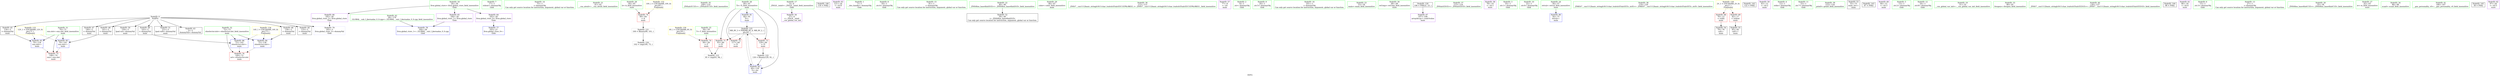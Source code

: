 digraph "SVFG" {
	label="SVFG";

	Node0x55b1dd556ce0 [shape=record,color=grey,label="{NodeID: 0\nNullPtr}"];
	Node0x55b1dd556ce0 -> Node0x55b1dd569e70[style=solid];
	Node0x55b1dd556ce0 -> Node0x55b1dd569f70[style=solid];
	Node0x55b1dd556ce0 -> Node0x55b1dd56a040[style=solid];
	Node0x55b1dd556ce0 -> Node0x55b1dd56a110[style=solid];
	Node0x55b1dd556ce0 -> Node0x55b1dd56a1e0[style=solid];
	Node0x55b1dd556ce0 -> Node0x55b1dd56b2d0[style=solid];
	Node0x55b1dd556ce0 -> Node0x55b1dd56b3a0[style=solid];
	Node0x55b1dd556ce0 -> Node0x55b1dd56b470[style=solid];
	Node0x55b1dd556ce0 -> Node0x55b1dd56b540[style=solid];
	Node0x55b1dd556ce0 -> Node0x55b1dd56cd20[style=solid];
	Node0x55b1dd567780 [shape=record,color=green,label="{NodeID: 7\n17\<--1\nstdout\<--dummyObj\nGlob }"];
	Node0x55b1dd5683b0 [shape=record,color=green,label="{NodeID: 14\n75\<--1\n\<--dummyObj\nCan only get source location for instruction, argument, global var or function.}"];
	Node0x55b1dd568a20 [shape=record,color=green,label="{NodeID: 21\n41\<--42\n__cxa_atexit\<--__cxa_atexit_field_insensitive\n}"];
	Node0x55b1dd569060 [shape=record,color=green,label="{NodeID: 28\n64\<--65\nb\<--b_field_insensitive\nmain\n}"];
	Node0x55b1dd569060 -> Node0x55b1dd56c8b0[style=solid];
	Node0x55b1dd569670 [shape=record,color=green,label="{NodeID: 35\n109\<--110\n_ZNSaIcEC1Ev\<--_ZNSaIcEC1Ev_field_insensitive\n}"];
	Node0x55b1dd572fe0 [shape=record,color=black,label="{NodeID: 125\nMR_8V_3 = PHI(MR_8V_4, MR_8V_2, )\npts\{61 \}\n}"];
	Node0x55b1dd572fe0 -> Node0x55b1dd56c640[style=dashed];
	Node0x55b1dd572fe0 -> Node0x55b1dd56c710[style=dashed];
	Node0x55b1dd572fe0 -> Node0x55b1dd56c7e0[style=dashed];
	Node0x55b1dd572fe0 -> Node0x55b1dd56cfc0[style=dashed];
	Node0x55b1dd569d70 [shape=record,color=green,label="{NodeID: 42\n28\<--179\n_GLOBAL__sub_I_jbernadas_0_0.cpp\<--_GLOBAL__sub_I_jbernadas_0_0.cpp_field_insensitive\n}"];
	Node0x55b1dd569d70 -> Node0x55b1dd56cc20[style=solid];
	Node0x55b1dd574ca0 [shape=record,color=yellow,style=double,label="{NodeID: 132\n10V_1 = ENCHI(MR_10V_0)\npts\{65 \}\nFun[main]}"];
	Node0x55b1dd574ca0 -> Node0x55b1dd56c8b0[style=dashed];
	Node0x55b1dd56b3a0 [shape=record,color=black,label="{NodeID: 49\n143\<--3\n\<--dummyVal\nmain\n}"];
	Node0x55b1dd56b3a0 -> Node0x55b1dd56d300[style=solid];
	Node0x55b1dd56b980 [shape=record,color=purple,label="{NodeID: 56\n37\<--4\n\<--_ZStL8__ioinit\n__cxx_global_var_init\n}"];
	Node0x55b1dd579ab0 [shape=record,color=black,label="{NodeID: 146\n118 = PHI()\n}"];
	Node0x55b1dd56bf30 [shape=record,color=purple,label="{NodeID: 63\n121\<--24\n\<--.str.8\nmain\n}"];
	Node0x55b1dd56c570 [shape=record,color=red,label="{NodeID: 70\n94\<--58\n\<--T\nmain\n}"];
	Node0x55b1dd56c570 -> Node0x55b1dd56fd20[style=solid];
	Node0x55b1dd56cb20 [shape=record,color=blue,label="{NodeID: 77\n183\<--27\nllvm.global_ctors_0\<--\nGlob }"];
	Node0x55b1dd56d160 [shape=record,color=blue,label="{NodeID: 84\n72\<--136\nehselector.slot\<--\nmain\n}"];
	Node0x55b1dd56d160 -> Node0x55b1dd56ca50[style=dashed];
	Node0x55b1dd557070 [shape=record,color=green,label="{NodeID: 1\n7\<--1\n__dso_handle\<--dummyObj\nGlob }"];
	Node0x55b1dd567810 [shape=record,color=green,label="{NodeID: 8\n18\<--1\n.str.4\<--dummyObj\nGlob }"];
	Node0x55b1dd568480 [shape=record,color=green,label="{NodeID: 15\n91\<--1\n\<--dummyObj\nCan only get source location for instruction, argument, global var or function.}"];
	Node0x55b1dd568b20 [shape=record,color=green,label="{NodeID: 22\n40\<--46\n_ZNSt8ios_base4InitD1Ev\<--_ZNSt8ios_base4InitD1Ev_field_insensitive\n}"];
	Node0x55b1dd568b20 -> Node0x55b1dd56b610[style=solid];
	Node0x55b1dd569130 [shape=record,color=green,label="{NodeID: 29\n66\<--67\ncolor\<--color_field_insensitive\nmain\n}"];
	Node0x55b1dd569770 [shape=record,color=green,label="{NodeID: 36\n112\<--113\n_ZNSt7__cxx1112basic_stringIcSt11char_traitsIcESaIcEEC1EPKcRKS3_\<--_ZNSt7__cxx1112basic_stringIcSt11char_traitsIcESaIcEEC1EPKcRKS3__field_insensitive\n}"];
	Node0x55b1dd569e70 [shape=record,color=black,label="{NodeID: 43\n2\<--3\ndummyVal\<--dummyVal\n}"];
	Node0x55b1dd574d80 [shape=record,color=yellow,style=double,label="{NodeID: 133\n12V_1 = ENCHI(MR_12V_0)\npts\{71 \}\nFun[main]}"];
	Node0x55b1dd574d80 -> Node0x55b1dd56d090[style=dashed];
	Node0x55b1dd574d80 -> Node0x55b1dd56d230[style=dashed];
	Node0x55b1dd56b470 [shape=record,color=black,label="{NodeID: 50\n150\<--3\nlpad.val\<--dummyVal\nmain\n}"];
	Node0x55b1dd56ba50 [shape=record,color=purple,label="{NodeID: 57\n77\<--8\n\<--.str\nmain\n}"];
	Node0x55b1dd56c000 [shape=record,color=purple,label="{NodeID: 64\n183\<--26\nllvm.global_ctors_0\<--llvm.global_ctors\nGlob }"];
	Node0x55b1dd56c000 -> Node0x55b1dd56cb20[style=solid];
	Node0x55b1dd56c640 [shape=record,color=red,label="{NodeID: 71\n93\<--60\n\<--Ti\nmain\n}"];
	Node0x55b1dd56c640 -> Node0x55b1dd56fd20[style=solid];
	Node0x55b1dd56cc20 [shape=record,color=blue,label="{NodeID: 78\n184\<--28\nllvm.global_ctors_1\<--_GLOBAL__sub_I_jbernadas_0_0.cpp\nGlob }"];
	Node0x55b1dd56d230 [shape=record,color=blue,label="{NodeID: 85\n70\<--141\nexn.slot\<--\nmain\n}"];
	Node0x55b1dd56d230 -> Node0x55b1dd56c980[style=dashed];
	Node0x55b1dd5572d0 [shape=record,color=green,label="{NodeID: 2\n8\<--1\n.str\<--dummyObj\nGlob }"];
	Node0x55b1dd5678a0 [shape=record,color=green,label="{NodeID: 9\n20\<--1\n.str.5\<--dummyObj\nGlob }"];
	Node0x55b1dd568550 [shape=record,color=green,label="{NodeID: 16\n101\<--1\n\<--dummyObj\nCan only get source location for instruction, argument, global var or function.}"];
	Node0x55b1dd568c20 [shape=record,color=green,label="{NodeID: 23\n53\<--54\nmain\<--main_field_insensitive\n}"];
	Node0x55b1dd569200 [shape=record,color=green,label="{NodeID: 30\n68\<--69\nref.tmp\<--ref.tmp_field_insensitive\nmain\n}"];
	Node0x55b1dd3bbf80 [shape=record,color=black,label="{NodeID: 120\n106 = PHI(22, 23, )\n}"];
	Node0x55b1dd3bbf80 -> Node0x55b1dd56c300[style=solid];
	Node0x55b1dd569870 [shape=record,color=green,label="{NodeID: 37\n115\<--116\n_ZNSaIcED1Ev\<--_ZNSaIcED1Ev_field_insensitive\n}"];
	Node0x55b1dd569f70 [shape=record,color=black,label="{NodeID: 44\n133\<--3\n\<--dummyVal\nmain\n}"];
	Node0x55b1dd574e60 [shape=record,color=yellow,style=double,label="{NodeID: 134\n14V_1 = ENCHI(MR_14V_0)\npts\{73 \}\nFun[main]}"];
	Node0x55b1dd574e60 -> Node0x55b1dd56d160[style=dashed];
	Node0x55b1dd574e60 -> Node0x55b1dd56d300[style=dashed];
	Node0x55b1dd56b540 [shape=record,color=black,label="{NodeID: 51\n151\<--3\nlpad.val9\<--dummyVal\nmain\n}"];
	Node0x55b1dd56bb20 [shape=record,color=purple,label="{NodeID: 58\n78\<--10\n\<--.str.1\nmain\n}"];
	Node0x55b1dd56c100 [shape=record,color=purple,label="{NodeID: 65\n184\<--26\nllvm.global_ctors_1\<--llvm.global_ctors\nGlob }"];
	Node0x55b1dd56c100 -> Node0x55b1dd56cc20[style=solid];
	Node0x55b1dd56c710 [shape=record,color=red,label="{NodeID: 72\n117\<--60\n\<--Ti\nmain\n}"];
	Node0x55b1dd56cd20 [shape=record,color=blue, style = dotted,label="{NodeID: 79\n185\<--3\nllvm.global_ctors_2\<--dummyVal\nGlob }"];
	Node0x55b1dd56d300 [shape=record,color=blue,label="{NodeID: 86\n72\<--143\nehselector.slot\<--\nmain\n}"];
	Node0x55b1dd56d300 -> Node0x55b1dd56ca50[style=dashed];
	Node0x55b1dd556df0 [shape=record,color=green,label="{NodeID: 3\n10\<--1\n.str.1\<--dummyObj\nGlob }"];
	Node0x55b1dd568130 [shape=record,color=green,label="{NodeID: 10\n22\<--1\n.str.6\<--dummyObj\nGlob }"];
	Node0x55b1dd568620 [shape=record,color=green,label="{NodeID: 17\n4\<--6\n_ZStL8__ioinit\<--_ZStL8__ioinit_field_insensitive\nGlob }"];
	Node0x55b1dd568620 -> Node0x55b1dd56b980[style=solid];
	Node0x55b1dd568d20 [shape=record,color=green,label="{NodeID: 24\n56\<--57\nretval\<--retval_field_insensitive\nmain\n}"];
	Node0x55b1dd568d20 -> Node0x55b1dd56ce20[style=solid];
	Node0x55b1dd5692d0 [shape=record,color=green,label="{NodeID: 31\n70\<--71\nexn.slot\<--exn.slot_field_insensitive\nmain\n}"];
	Node0x55b1dd5692d0 -> Node0x55b1dd56c980[style=solid];
	Node0x55b1dd5692d0 -> Node0x55b1dd56d090[style=solid];
	Node0x55b1dd5692d0 -> Node0x55b1dd56d230[style=solid];
	Node0x55b1dd56fa20 [shape=record,color=grey,label="{NodeID: 121\n100 = Binary(99, 101, )\n}"];
	Node0x55b1dd56fa20 -> Node0x55b1dd56fea0[style=solid];
	Node0x55b1dd569970 [shape=record,color=green,label="{NodeID: 38\n119\<--120\n_ZNKSt7__cxx1112basic_stringIcSt11char_traitsIcESaIcEE5c_strEv\<--_ZNKSt7__cxx1112basic_stringIcSt11char_traitsIcESaIcEE5c_strEv_field_insensitive\n}"];
	Node0x55b1dd573ee0 [shape=record,color=yellow,style=double,label="{NodeID: 128\n2V_1 = ENCHI(MR_2V_0)\npts\{1 \}\nFun[main]}"];
	Node0x55b1dd573ee0 -> Node0x55b1dd56c3d0[style=dashed];
	Node0x55b1dd573ee0 -> Node0x55b1dd56c4a0[style=dashed];
	Node0x55b1dd56a040 [shape=record,color=black,label="{NodeID: 45\n134\<--3\n\<--dummyVal\nmain\n}"];
	Node0x55b1dd56a040 -> Node0x55b1dd56d090[style=solid];
	Node0x55b1dd56b610 [shape=record,color=black,label="{NodeID: 52\n39\<--40\n\<--_ZNSt8ios_base4InitD1Ev\nCan only get source location for instruction, argument, global var or function.}"];
	Node0x55b1dd578bc0 [shape=record,color=black,label="{NodeID: 142\n122 = PHI()\n}"];
	Node0x55b1dd56bbf0 [shape=record,color=purple,label="{NodeID: 59\n83\<--13\n\<--.str.2\nmain\n}"];
	Node0x55b1dd56c200 [shape=record,color=purple,label="{NodeID: 66\n185\<--26\nllvm.global_ctors_2\<--llvm.global_ctors\nGlob }"];
	Node0x55b1dd56c200 -> Node0x55b1dd56cd20[style=solid];
	Node0x55b1dd56c7e0 [shape=record,color=red,label="{NodeID: 73\n129\<--60\n\<--Ti\nmain\n}"];
	Node0x55b1dd56c7e0 -> Node0x55b1dd56fba0[style=solid];
	Node0x55b1dd56ce20 [shape=record,color=blue,label="{NodeID: 80\n56\<--75\nretval\<--\nmain\n}"];
	Node0x55b1dd556e80 [shape=record,color=green,label="{NodeID: 4\n12\<--1\nstdin\<--dummyObj\nGlob }"];
	Node0x55b1dd5681c0 [shape=record,color=green,label="{NodeID: 11\n23\<--1\n.str.7\<--dummyObj\nGlob }"];
	Node0x55b1dd568720 [shape=record,color=green,label="{NodeID: 18\n26\<--30\nllvm.global_ctors\<--llvm.global_ctors_field_insensitive\nGlob }"];
	Node0x55b1dd568720 -> Node0x55b1dd56c000[style=solid];
	Node0x55b1dd568720 -> Node0x55b1dd56c100[style=solid];
	Node0x55b1dd568720 -> Node0x55b1dd56c200[style=solid];
	Node0x55b1dd568df0 [shape=record,color=green,label="{NodeID: 25\n58\<--59\nT\<--T_field_insensitive\nmain\n}"];
	Node0x55b1dd568df0 -> Node0x55b1dd56c570[style=solid];
	Node0x55b1dd5693a0 [shape=record,color=green,label="{NodeID: 32\n72\<--73\nehselector.slot\<--ehselector.slot_field_insensitive\nmain\n}"];
	Node0x55b1dd5693a0 -> Node0x55b1dd56ca50[style=solid];
	Node0x55b1dd5693a0 -> Node0x55b1dd56d160[style=solid];
	Node0x55b1dd5693a0 -> Node0x55b1dd56d300[style=solid];
	Node0x55b1dd56fba0 [shape=record,color=grey,label="{NodeID: 122\n130 = Binary(129, 91, )\n}"];
	Node0x55b1dd56fba0 -> Node0x55b1dd56cfc0[style=solid];
	Node0x55b1dd569a70 [shape=record,color=green,label="{NodeID: 39\n123\<--124\nprintf\<--printf_field_insensitive\n}"];
	Node0x55b1dd56a110 [shape=record,color=black,label="{NodeID: 46\n136\<--3\n\<--dummyVal\nmain\n}"];
	Node0x55b1dd56a110 -> Node0x55b1dd56d160[style=solid];
	Node0x55b1dd56b710 [shape=record,color=black,label="{NodeID: 53\n55\<--75\nmain_ret\<--\nmain\n}"];
	Node0x55b1dd578cc0 [shape=record,color=black,label="{NodeID: 143\n87 = PHI()\n}"];
	Node0x55b1dd56bcc0 [shape=record,color=purple,label="{NodeID: 60\n84\<--15\n\<--.str.3\nmain\n}"];
	Node0x55b1dd56c300 [shape=record,color=purple,label="{NodeID: 67\n107\<--106\narraydecay\<--cond-lvalue\nmain\n}"];
	Node0x55b1dd56c8b0 [shape=record,color=red,label="{NodeID: 74\n99\<--64\n\<--b\nmain\n}"];
	Node0x55b1dd56c8b0 -> Node0x55b1dd56fa20[style=solid];
	Node0x55b1dd56cef0 [shape=record,color=blue,label="{NodeID: 81\n60\<--91\nTi\<--\nmain\n}"];
	Node0x55b1dd56cef0 -> Node0x55b1dd572fe0[style=dashed];
	Node0x55b1dd5576c0 [shape=record,color=green,label="{NodeID: 5\n13\<--1\n.str.2\<--dummyObj\nGlob }"];
	Node0x55b1dd568250 [shape=record,color=green,label="{NodeID: 12\n24\<--1\n.str.8\<--dummyObj\nGlob }"];
	Node0x55b1dd568820 [shape=record,color=green,label="{NodeID: 19\n31\<--32\n__cxx_global_var_init\<--__cxx_global_var_init_field_insensitive\n}"];
	Node0x55b1dd568ec0 [shape=record,color=green,label="{NodeID: 26\n60\<--61\nTi\<--Ti_field_insensitive\nmain\n}"];
	Node0x55b1dd568ec0 -> Node0x55b1dd56c640[style=solid];
	Node0x55b1dd568ec0 -> Node0x55b1dd56c710[style=solid];
	Node0x55b1dd568ec0 -> Node0x55b1dd56c7e0[style=solid];
	Node0x55b1dd568ec0 -> Node0x55b1dd56cef0[style=solid];
	Node0x55b1dd568ec0 -> Node0x55b1dd56cfc0[style=solid];
	Node0x55b1dd569470 [shape=record,color=green,label="{NodeID: 33\n80\<--81\nfreopen\<--freopen_field_insensitive\n}"];
	Node0x55b1dd56fd20 [shape=record,color=grey,label="{NodeID: 123\n95 = cmp(93, 94, )\n}"];
	Node0x55b1dd569b70 [shape=record,color=green,label="{NodeID: 40\n126\<--127\n_ZNSt7__cxx1112basic_stringIcSt11char_traitsIcESaIcEED1Ev\<--_ZNSt7__cxx1112basic_stringIcSt11char_traitsIcESaIcEED1Ev_field_insensitive\n}"];
	Node0x55b1dd574ae0 [shape=record,color=yellow,style=double,label="{NodeID: 130\n6V_1 = ENCHI(MR_6V_0)\npts\{59 \}\nFun[main]}"];
	Node0x55b1dd574ae0 -> Node0x55b1dd56c570[style=dashed];
	Node0x55b1dd56a1e0 [shape=record,color=black,label="{NodeID: 47\n140\<--3\n\<--dummyVal\nmain\n}"];
	Node0x55b1dd56b7e0 [shape=record,color=black,label="{NodeID: 54\n79\<--76\ncall\<--\nmain\n}"];
	Node0x55b1dd578dc0 [shape=record,color=black,label="{NodeID: 144\n98 = PHI()\n}"];
	Node0x55b1dd56bd90 [shape=record,color=purple,label="{NodeID: 61\n86\<--18\n\<--.str.4\nmain\n}"];
	Node0x55b1dd56c3d0 [shape=record,color=red,label="{NodeID: 68\n76\<--12\n\<--stdin\nmain\n}"];
	Node0x55b1dd56c3d0 -> Node0x55b1dd56b7e0[style=solid];
	Node0x55b1dd56c980 [shape=record,color=red,label="{NodeID: 75\n148\<--70\nexn\<--exn.slot\nmain\n}"];
	Node0x55b1dd56cfc0 [shape=record,color=blue,label="{NodeID: 82\n60\<--130\nTi\<--inc\nmain\n}"];
	Node0x55b1dd56cfc0 -> Node0x55b1dd572fe0[style=dashed];
	Node0x55b1dd557750 [shape=record,color=green,label="{NodeID: 6\n15\<--1\n.str.3\<--dummyObj\nGlob }"];
	Node0x55b1dd5682e0 [shape=record,color=green,label="{NodeID: 13\n27\<--1\n\<--dummyObj\nCan only get source location for instruction, argument, global var or function.}"];
	Node0x55b1dd568920 [shape=record,color=green,label="{NodeID: 20\n35\<--36\n_ZNSt8ios_base4InitC1Ev\<--_ZNSt8ios_base4InitC1Ev_field_insensitive\n}"];
	Node0x55b1dd568f90 [shape=record,color=green,label="{NodeID: 27\n62\<--63\nw\<--w_field_insensitive\nmain\n}"];
	Node0x55b1dd569570 [shape=record,color=green,label="{NodeID: 34\n88\<--89\nscanf\<--scanf_field_insensitive\n}"];
	Node0x55b1dd56fea0 [shape=record,color=grey,label="{NodeID: 124\n102 = cmp(100, 75, )\n}"];
	Node0x55b1dd569c70 [shape=record,color=green,label="{NodeID: 41\n166\<--167\n__gxx_personality_v0\<--__gxx_personality_v0_field_insensitive\n}"];
	Node0x55b1dd56b2d0 [shape=record,color=black,label="{NodeID: 48\n141\<--3\n\<--dummyVal\nmain\n}"];
	Node0x55b1dd56b2d0 -> Node0x55b1dd56d230[style=solid];
	Node0x55b1dd56b8b0 [shape=record,color=black,label="{NodeID: 55\n85\<--82\ncall1\<--\nmain\n}"];
	Node0x55b1dd5799b0 [shape=record,color=black,label="{NodeID: 145\n38 = PHI()\n}"];
	Node0x55b1dd56be60 [shape=record,color=purple,label="{NodeID: 62\n97\<--20\n\<--.str.5\nmain\n}"];
	Node0x55b1dd56c4a0 [shape=record,color=red,label="{NodeID: 69\n82\<--17\n\<--stdout\nmain\n}"];
	Node0x55b1dd56c4a0 -> Node0x55b1dd56b8b0[style=solid];
	Node0x55b1dd56ca50 [shape=record,color=red,label="{NodeID: 76\n149\<--72\nsel\<--ehselector.slot\nmain\n}"];
	Node0x55b1dd56d090 [shape=record,color=blue,label="{NodeID: 83\n70\<--134\nexn.slot\<--\nmain\n}"];
	Node0x55b1dd56d090 -> Node0x55b1dd56c980[style=dashed];
}
